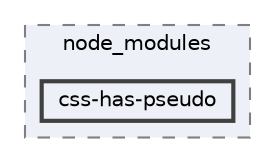 digraph "pkiclassroomrescheduler/src/main/frontend/node_modules/css-has-pseudo"
{
 // LATEX_PDF_SIZE
  bgcolor="transparent";
  edge [fontname=Helvetica,fontsize=10,labelfontname=Helvetica,labelfontsize=10];
  node [fontname=Helvetica,fontsize=10,shape=box,height=0.2,width=0.4];
  compound=true
  subgraph clusterdir_72953eda66ccb3a2722c28e1c3e6c23b {
    graph [ bgcolor="#edf0f7", pencolor="grey50", label="node_modules", fontname=Helvetica,fontsize=10 style="filled,dashed", URL="dir_72953eda66ccb3a2722c28e1c3e6c23b.html",tooltip=""]
  dir_29c212e0817370b0da63c8c0393593ce [label="css-has-pseudo", fillcolor="#edf0f7", color="grey25", style="filled,bold", URL="dir_29c212e0817370b0da63c8c0393593ce.html",tooltip=""];
  }
}
